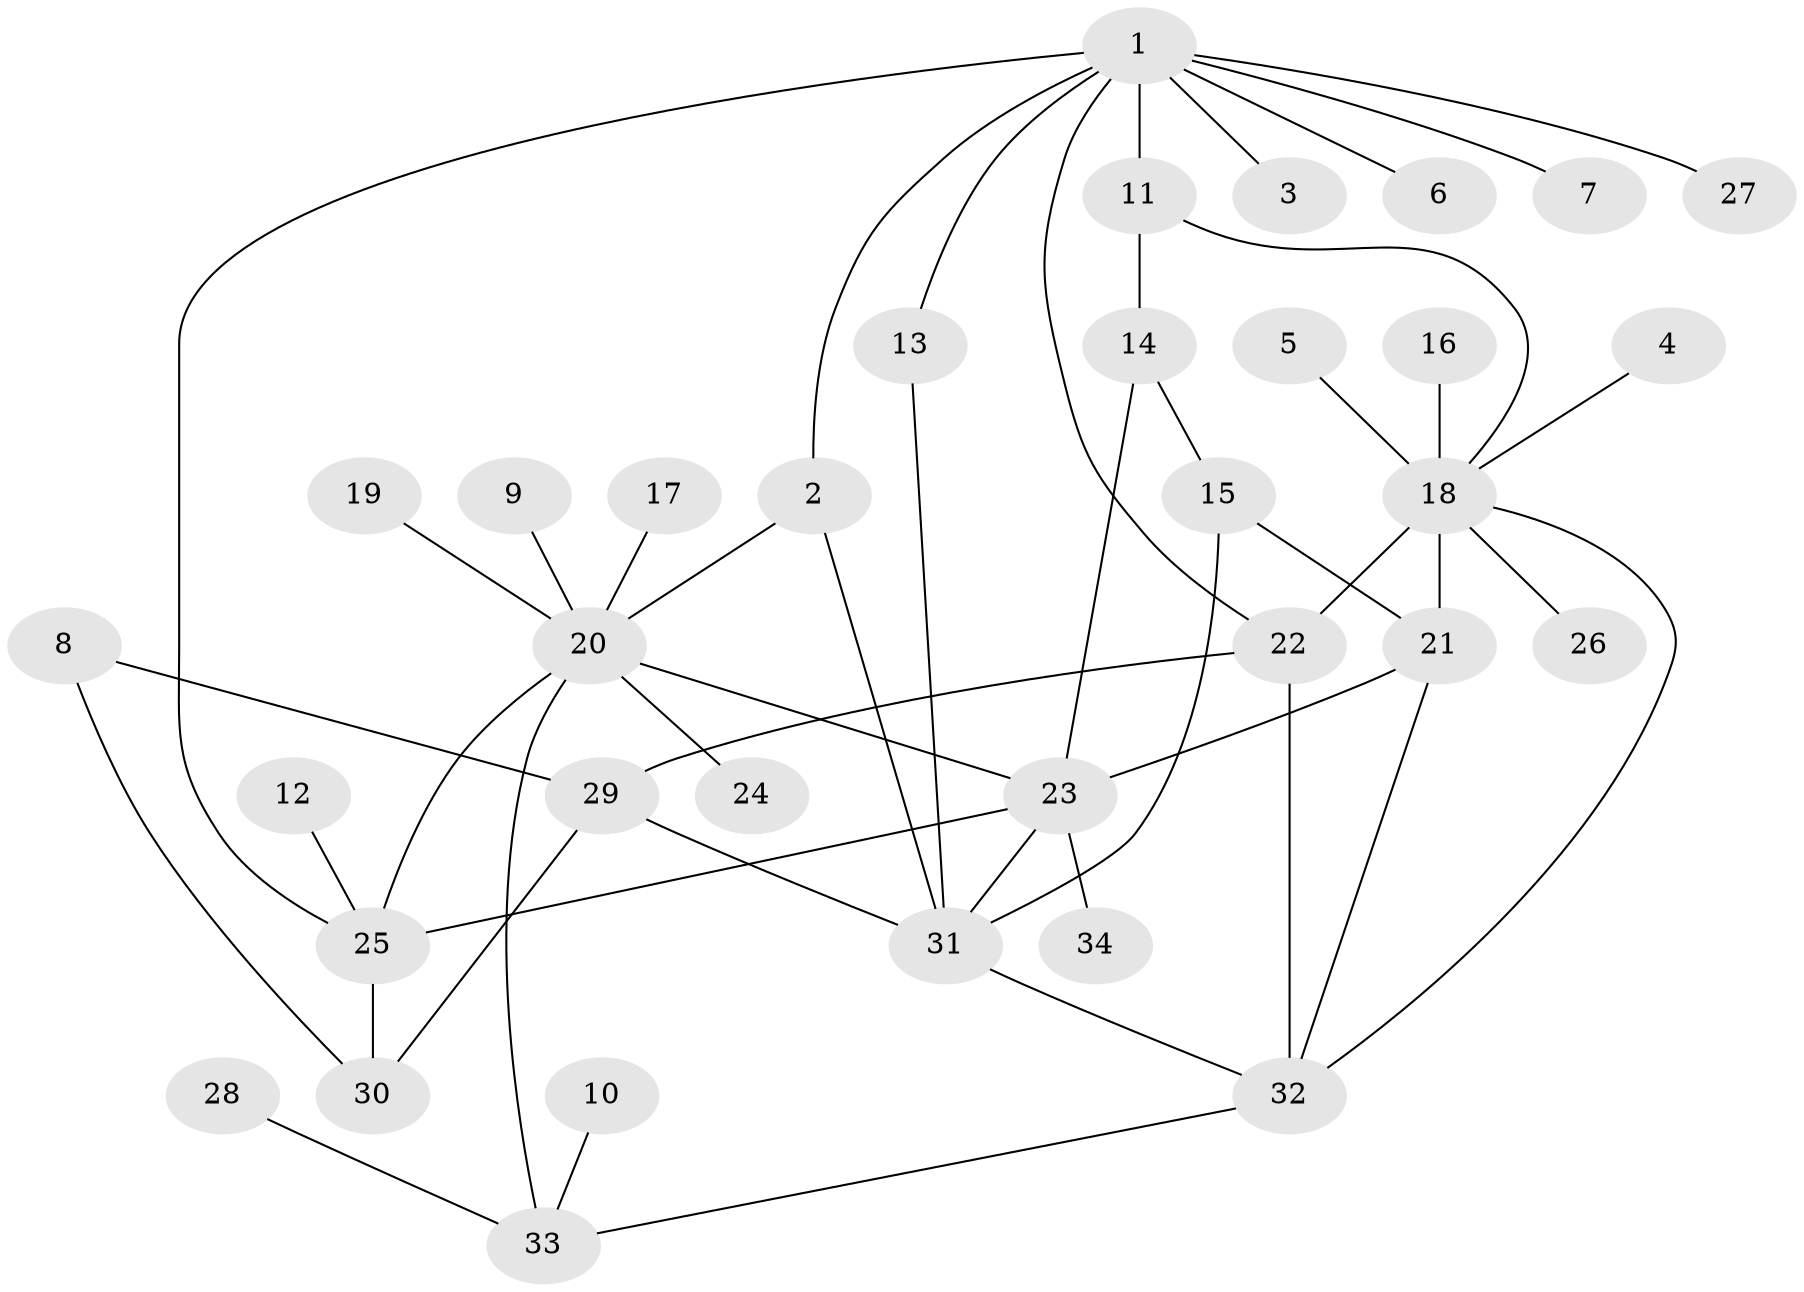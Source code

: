 // original degree distribution, {6: 0.04411764705882353, 5: 0.08823529411764706, 3: 0.20588235294117646, 4: 0.11764705882352941, 1: 0.35294117647058826, 2: 0.19117647058823528}
// Generated by graph-tools (version 1.1) at 2025/49/03/09/25 03:49:21]
// undirected, 34 vertices, 49 edges
graph export_dot {
graph [start="1"]
  node [color=gray90,style=filled];
  1;
  2;
  3;
  4;
  5;
  6;
  7;
  8;
  9;
  10;
  11;
  12;
  13;
  14;
  15;
  16;
  17;
  18;
  19;
  20;
  21;
  22;
  23;
  24;
  25;
  26;
  27;
  28;
  29;
  30;
  31;
  32;
  33;
  34;
  1 -- 2 [weight=1.0];
  1 -- 3 [weight=1.0];
  1 -- 6 [weight=1.0];
  1 -- 7 [weight=1.0];
  1 -- 11 [weight=1.0];
  1 -- 13 [weight=1.0];
  1 -- 22 [weight=1.0];
  1 -- 25 [weight=1.0];
  1 -- 27 [weight=1.0];
  2 -- 20 [weight=1.0];
  2 -- 31 [weight=1.0];
  4 -- 18 [weight=1.0];
  5 -- 18 [weight=2.0];
  8 -- 29 [weight=1.0];
  8 -- 30 [weight=1.0];
  9 -- 20 [weight=1.0];
  10 -- 33 [weight=1.0];
  11 -- 14 [weight=1.0];
  11 -- 18 [weight=1.0];
  12 -- 25 [weight=1.0];
  13 -- 31 [weight=1.0];
  14 -- 15 [weight=1.0];
  14 -- 23 [weight=1.0];
  15 -- 21 [weight=1.0];
  15 -- 31 [weight=1.0];
  16 -- 18 [weight=1.0];
  17 -- 20 [weight=1.0];
  18 -- 21 [weight=1.0];
  18 -- 22 [weight=1.0];
  18 -- 26 [weight=1.0];
  18 -- 32 [weight=1.0];
  19 -- 20 [weight=1.0];
  20 -- 23 [weight=1.0];
  20 -- 24 [weight=1.0];
  20 -- 25 [weight=1.0];
  20 -- 33 [weight=1.0];
  21 -- 23 [weight=2.0];
  21 -- 32 [weight=1.0];
  22 -- 29 [weight=1.0];
  22 -- 32 [weight=1.0];
  23 -- 25 [weight=1.0];
  23 -- 31 [weight=1.0];
  23 -- 34 [weight=1.0];
  25 -- 30 [weight=1.0];
  28 -- 33 [weight=1.0];
  29 -- 30 [weight=2.0];
  29 -- 31 [weight=1.0];
  31 -- 32 [weight=1.0];
  32 -- 33 [weight=1.0];
}
